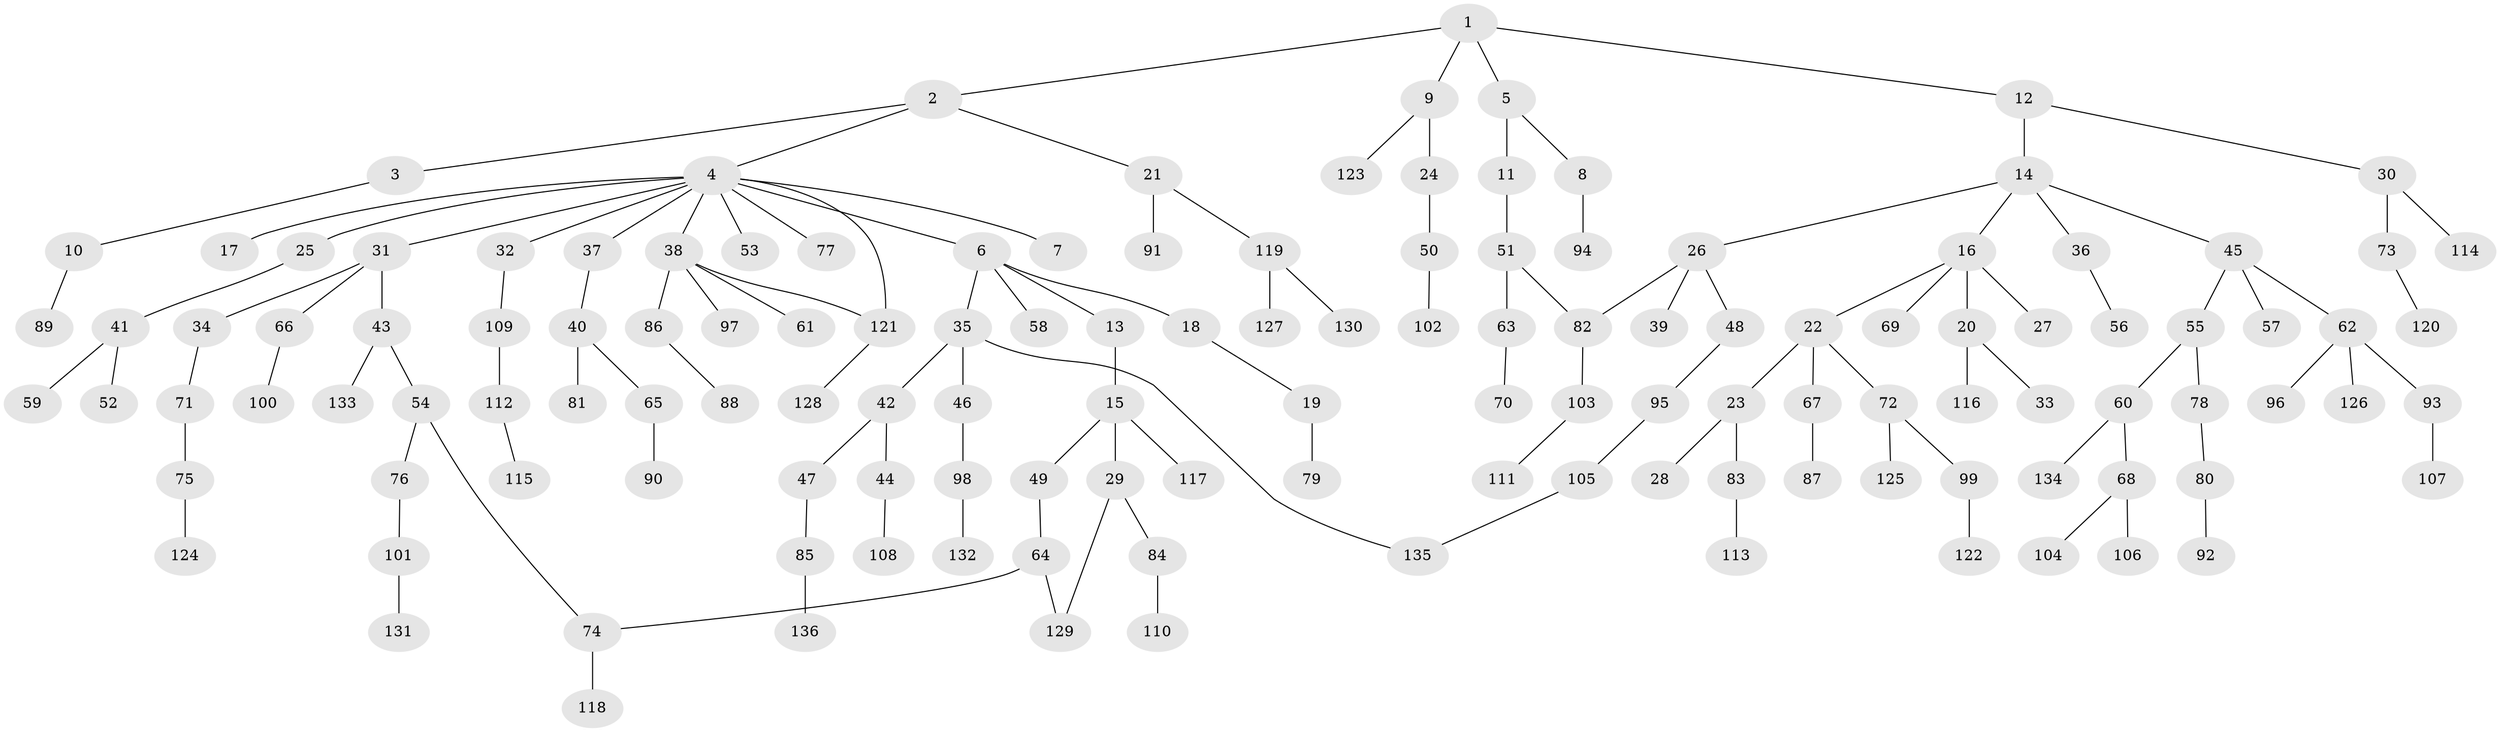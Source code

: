 // Generated by graph-tools (version 1.1) at 2025/01/03/09/25 03:01:09]
// undirected, 136 vertices, 140 edges
graph export_dot {
graph [start="1"]
  node [color=gray90,style=filled];
  1;
  2;
  3;
  4;
  5;
  6;
  7;
  8;
  9;
  10;
  11;
  12;
  13;
  14;
  15;
  16;
  17;
  18;
  19;
  20;
  21;
  22;
  23;
  24;
  25;
  26;
  27;
  28;
  29;
  30;
  31;
  32;
  33;
  34;
  35;
  36;
  37;
  38;
  39;
  40;
  41;
  42;
  43;
  44;
  45;
  46;
  47;
  48;
  49;
  50;
  51;
  52;
  53;
  54;
  55;
  56;
  57;
  58;
  59;
  60;
  61;
  62;
  63;
  64;
  65;
  66;
  67;
  68;
  69;
  70;
  71;
  72;
  73;
  74;
  75;
  76;
  77;
  78;
  79;
  80;
  81;
  82;
  83;
  84;
  85;
  86;
  87;
  88;
  89;
  90;
  91;
  92;
  93;
  94;
  95;
  96;
  97;
  98;
  99;
  100;
  101;
  102;
  103;
  104;
  105;
  106;
  107;
  108;
  109;
  110;
  111;
  112;
  113;
  114;
  115;
  116;
  117;
  118;
  119;
  120;
  121;
  122;
  123;
  124;
  125;
  126;
  127;
  128;
  129;
  130;
  131;
  132;
  133;
  134;
  135;
  136;
  1 -- 2;
  1 -- 5;
  1 -- 9;
  1 -- 12;
  2 -- 3;
  2 -- 4;
  2 -- 21;
  3 -- 10;
  4 -- 6;
  4 -- 7;
  4 -- 17;
  4 -- 25;
  4 -- 31;
  4 -- 32;
  4 -- 37;
  4 -- 38;
  4 -- 53;
  4 -- 77;
  4 -- 121;
  5 -- 8;
  5 -- 11;
  6 -- 13;
  6 -- 18;
  6 -- 35;
  6 -- 58;
  8 -- 94;
  9 -- 24;
  9 -- 123;
  10 -- 89;
  11 -- 51;
  12 -- 14;
  12 -- 30;
  13 -- 15;
  14 -- 16;
  14 -- 26;
  14 -- 36;
  14 -- 45;
  15 -- 29;
  15 -- 49;
  15 -- 117;
  16 -- 20;
  16 -- 22;
  16 -- 27;
  16 -- 69;
  18 -- 19;
  19 -- 79;
  20 -- 33;
  20 -- 116;
  21 -- 91;
  21 -- 119;
  22 -- 23;
  22 -- 67;
  22 -- 72;
  23 -- 28;
  23 -- 83;
  24 -- 50;
  25 -- 41;
  26 -- 39;
  26 -- 48;
  26 -- 82;
  29 -- 84;
  29 -- 129;
  30 -- 73;
  30 -- 114;
  31 -- 34;
  31 -- 43;
  31 -- 66;
  32 -- 109;
  34 -- 71;
  35 -- 42;
  35 -- 46;
  35 -- 135;
  36 -- 56;
  37 -- 40;
  38 -- 61;
  38 -- 86;
  38 -- 97;
  38 -- 121;
  40 -- 65;
  40 -- 81;
  41 -- 52;
  41 -- 59;
  42 -- 44;
  42 -- 47;
  43 -- 54;
  43 -- 133;
  44 -- 108;
  45 -- 55;
  45 -- 57;
  45 -- 62;
  46 -- 98;
  47 -- 85;
  48 -- 95;
  49 -- 64;
  50 -- 102;
  51 -- 63;
  51 -- 82;
  54 -- 76;
  54 -- 74;
  55 -- 60;
  55 -- 78;
  60 -- 68;
  60 -- 134;
  62 -- 93;
  62 -- 96;
  62 -- 126;
  63 -- 70;
  64 -- 74;
  64 -- 129;
  65 -- 90;
  66 -- 100;
  67 -- 87;
  68 -- 104;
  68 -- 106;
  71 -- 75;
  72 -- 99;
  72 -- 125;
  73 -- 120;
  74 -- 118;
  75 -- 124;
  76 -- 101;
  78 -- 80;
  80 -- 92;
  82 -- 103;
  83 -- 113;
  84 -- 110;
  85 -- 136;
  86 -- 88;
  93 -- 107;
  95 -- 105;
  98 -- 132;
  99 -- 122;
  101 -- 131;
  103 -- 111;
  105 -- 135;
  109 -- 112;
  112 -- 115;
  119 -- 127;
  119 -- 130;
  121 -- 128;
}
